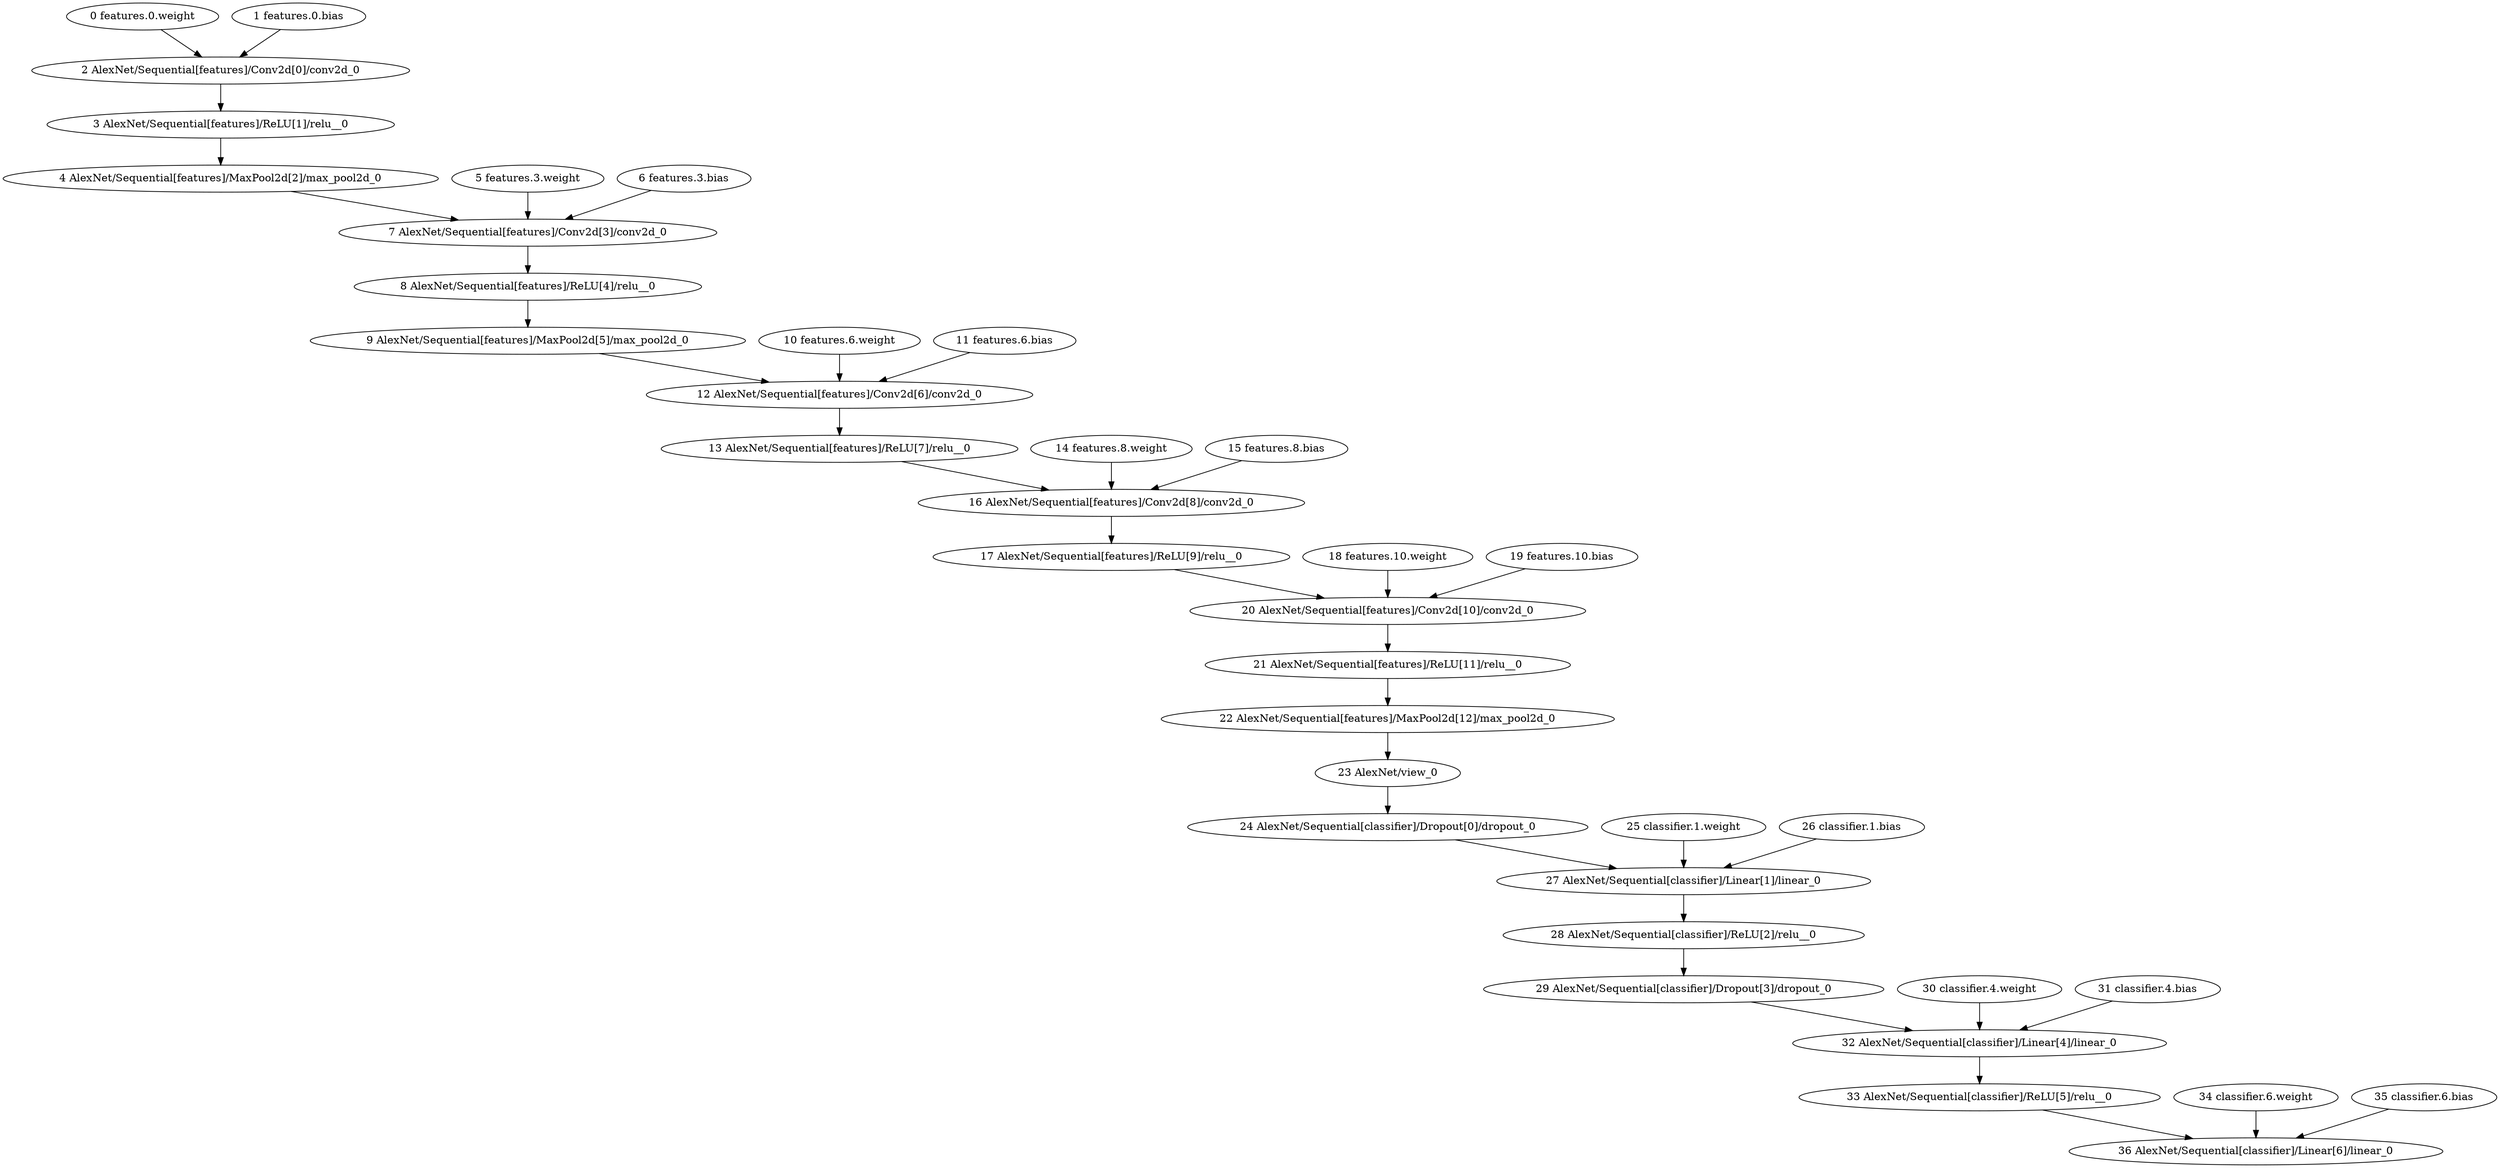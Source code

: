 strict digraph  {
"0 features.0.weight" [id=0, type=nncf_model_const];
"1 features.0.bias" [id=1, type=nncf_model_const];
"2 AlexNet/Sequential[features]/Conv2d[0]/conv2d_0" [id=2, type=conv2d];
"3 AlexNet/Sequential[features]/ReLU[1]/relu__0" [id=3, type=relu_];
"4 AlexNet/Sequential[features]/MaxPool2d[2]/max_pool2d_0" [id=4, type=max_pool2d];
"5 features.3.weight" [id=5, type=nncf_model_const];
"6 features.3.bias" [id=6, type=nncf_model_const];
"7 AlexNet/Sequential[features]/Conv2d[3]/conv2d_0" [id=7, type=conv2d];
"8 AlexNet/Sequential[features]/ReLU[4]/relu__0" [id=8, type=relu_];
"9 AlexNet/Sequential[features]/MaxPool2d[5]/max_pool2d_0" [id=9, type=max_pool2d];
"10 features.6.weight" [id=10, type=nncf_model_const];
"11 features.6.bias" [id=11, type=nncf_model_const];
"12 AlexNet/Sequential[features]/Conv2d[6]/conv2d_0" [id=12, type=conv2d];
"13 AlexNet/Sequential[features]/ReLU[7]/relu__0" [id=13, type=relu_];
"14 features.8.weight" [id=14, type=nncf_model_const];
"15 features.8.bias" [id=15, type=nncf_model_const];
"16 AlexNet/Sequential[features]/Conv2d[8]/conv2d_0" [id=16, type=conv2d];
"17 AlexNet/Sequential[features]/ReLU[9]/relu__0" [id=17, type=relu_];
"18 features.10.weight" [id=18, type=nncf_model_const];
"19 features.10.bias" [id=19, type=nncf_model_const];
"20 AlexNet/Sequential[features]/Conv2d[10]/conv2d_0" [id=20, type=conv2d];
"21 AlexNet/Sequential[features]/ReLU[11]/relu__0" [id=21, type=relu_];
"22 AlexNet/Sequential[features]/MaxPool2d[12]/max_pool2d_0" [id=22, type=max_pool2d];
"23 AlexNet/view_0" [id=23, type=view];
"24 AlexNet/Sequential[classifier]/Dropout[0]/dropout_0" [id=24, type=dropout];
"25 classifier.1.weight" [id=25, type=nncf_model_const];
"26 classifier.1.bias" [id=26, type=nncf_model_const];
"27 AlexNet/Sequential[classifier]/Linear[1]/linear_0" [id=27, type=linear];
"28 AlexNet/Sequential[classifier]/ReLU[2]/relu__0" [id=28, type=relu_];
"29 AlexNet/Sequential[classifier]/Dropout[3]/dropout_0" [id=29, type=dropout];
"30 classifier.4.weight" [id=30, type=nncf_model_const];
"31 classifier.4.bias" [id=31, type=nncf_model_const];
"32 AlexNet/Sequential[classifier]/Linear[4]/linear_0" [id=32, type=linear];
"33 AlexNet/Sequential[classifier]/ReLU[5]/relu__0" [id=33, type=relu_];
"34 classifier.6.weight" [id=34, type=nncf_model_const];
"35 classifier.6.bias" [id=35, type=nncf_model_const];
"36 AlexNet/Sequential[classifier]/Linear[6]/linear_0" [id=36, type=linear];
"0 features.0.weight" -> "2 AlexNet/Sequential[features]/Conv2d[0]/conv2d_0";
"1 features.0.bias" -> "2 AlexNet/Sequential[features]/Conv2d[0]/conv2d_0";
"2 AlexNet/Sequential[features]/Conv2d[0]/conv2d_0" -> "3 AlexNet/Sequential[features]/ReLU[1]/relu__0";
"3 AlexNet/Sequential[features]/ReLU[1]/relu__0" -> "4 AlexNet/Sequential[features]/MaxPool2d[2]/max_pool2d_0";
"4 AlexNet/Sequential[features]/MaxPool2d[2]/max_pool2d_0" -> "7 AlexNet/Sequential[features]/Conv2d[3]/conv2d_0";
"5 features.3.weight" -> "7 AlexNet/Sequential[features]/Conv2d[3]/conv2d_0";
"6 features.3.bias" -> "7 AlexNet/Sequential[features]/Conv2d[3]/conv2d_0";
"7 AlexNet/Sequential[features]/Conv2d[3]/conv2d_0" -> "8 AlexNet/Sequential[features]/ReLU[4]/relu__0";
"8 AlexNet/Sequential[features]/ReLU[4]/relu__0" -> "9 AlexNet/Sequential[features]/MaxPool2d[5]/max_pool2d_0";
"9 AlexNet/Sequential[features]/MaxPool2d[5]/max_pool2d_0" -> "12 AlexNet/Sequential[features]/Conv2d[6]/conv2d_0";
"10 features.6.weight" -> "12 AlexNet/Sequential[features]/Conv2d[6]/conv2d_0";
"11 features.6.bias" -> "12 AlexNet/Sequential[features]/Conv2d[6]/conv2d_0";
"12 AlexNet/Sequential[features]/Conv2d[6]/conv2d_0" -> "13 AlexNet/Sequential[features]/ReLU[7]/relu__0";
"13 AlexNet/Sequential[features]/ReLU[7]/relu__0" -> "16 AlexNet/Sequential[features]/Conv2d[8]/conv2d_0";
"14 features.8.weight" -> "16 AlexNet/Sequential[features]/Conv2d[8]/conv2d_0";
"15 features.8.bias" -> "16 AlexNet/Sequential[features]/Conv2d[8]/conv2d_0";
"16 AlexNet/Sequential[features]/Conv2d[8]/conv2d_0" -> "17 AlexNet/Sequential[features]/ReLU[9]/relu__0";
"17 AlexNet/Sequential[features]/ReLU[9]/relu__0" -> "20 AlexNet/Sequential[features]/Conv2d[10]/conv2d_0";
"18 features.10.weight" -> "20 AlexNet/Sequential[features]/Conv2d[10]/conv2d_0";
"19 features.10.bias" -> "20 AlexNet/Sequential[features]/Conv2d[10]/conv2d_0";
"20 AlexNet/Sequential[features]/Conv2d[10]/conv2d_0" -> "21 AlexNet/Sequential[features]/ReLU[11]/relu__0";
"21 AlexNet/Sequential[features]/ReLU[11]/relu__0" -> "22 AlexNet/Sequential[features]/MaxPool2d[12]/max_pool2d_0";
"22 AlexNet/Sequential[features]/MaxPool2d[12]/max_pool2d_0" -> "23 AlexNet/view_0";
"23 AlexNet/view_0" -> "24 AlexNet/Sequential[classifier]/Dropout[0]/dropout_0";
"24 AlexNet/Sequential[classifier]/Dropout[0]/dropout_0" -> "27 AlexNet/Sequential[classifier]/Linear[1]/linear_0";
"25 classifier.1.weight" -> "27 AlexNet/Sequential[classifier]/Linear[1]/linear_0";
"26 classifier.1.bias" -> "27 AlexNet/Sequential[classifier]/Linear[1]/linear_0";
"27 AlexNet/Sequential[classifier]/Linear[1]/linear_0" -> "28 AlexNet/Sequential[classifier]/ReLU[2]/relu__0";
"28 AlexNet/Sequential[classifier]/ReLU[2]/relu__0" -> "29 AlexNet/Sequential[classifier]/Dropout[3]/dropout_0";
"29 AlexNet/Sequential[classifier]/Dropout[3]/dropout_0" -> "32 AlexNet/Sequential[classifier]/Linear[4]/linear_0";
"30 classifier.4.weight" -> "32 AlexNet/Sequential[classifier]/Linear[4]/linear_0";
"31 classifier.4.bias" -> "32 AlexNet/Sequential[classifier]/Linear[4]/linear_0";
"32 AlexNet/Sequential[classifier]/Linear[4]/linear_0" -> "33 AlexNet/Sequential[classifier]/ReLU[5]/relu__0";
"33 AlexNet/Sequential[classifier]/ReLU[5]/relu__0" -> "36 AlexNet/Sequential[classifier]/Linear[6]/linear_0";
"34 classifier.6.weight" -> "36 AlexNet/Sequential[classifier]/Linear[6]/linear_0";
"35 classifier.6.bias" -> "36 AlexNet/Sequential[classifier]/Linear[6]/linear_0";
}
